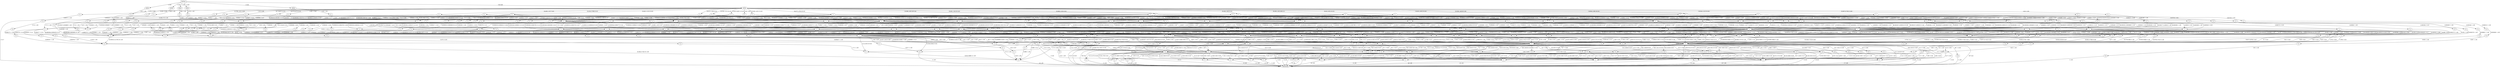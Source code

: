 digraph G {
  0 [label="T_1"];
  1 [label="T_1"];
  2 [label="T_1"];
  3 [label="T_1"];
  4 [label="T_1"];
  5 [label="T_1"];
  6 [label="T_1"];
  7 [label="T_1"];
  8 [label="T_1"];
  9 [label="T_1"];
  10 [label="T_1"];
  11 [label="T_1"];
  12 [label="T_1"];
  13 [label="T_1"];
  14 [label="T_1"];
  15 [label="T_1"];
  16 [label="T_1"];
  17 [label="T_1"];
  18 [label="T_1"];
  19 [label="T_1"];
  20 [label="T_1"];
  21 [label="T_1"];
  22 [label="T_1"];
  23 [label="T_1"];
  24 [label="T_1"];
  25 [label="T_1"];
  26 [label="T_1"];
  27 [label="T_1"];
  28 [label="T_1"];
  29 [label="T_1"];
  30 [label="T_1"];
  31 [label="T_1"];
  32 [label="T_1"];
  33 [label="T_2"];
  34 [label="T_2"];
  35 [label="T_2"];
  36 [label="T_2"];
  37 [label="T_2"];
  38 [label="T_2"];
  39 [label="T_2"];
  40 [label="T_2"];
  41 [label="T_2"];
  42 [label="T_2"];
  43 [label="T_2"];
  44 [label="T_2"];
  45 [label="T_2"];
  46 [label="T_2"];
  47 [label="T_2"];
  48 [label="T_2"];
  49 [label="T_2"];
  50 [label="T_2"];
  51 [label="T_2"];
  52 [label="T_2"];
  53 [label="T_2"];
  54 [label="T_2"];
  55 [label="T_2"];
  56 [label="T_2"];
  57 [label="T_2"];
  58 [label="T_2"];
  59 [label="T_2"];
  60 [label="T_2"];
  61 [label="T_2"];
  62 [label="T_2"];
  63 [label="T_2"];
  64 [label="T_2"];
  65 [label="T_2"];
  66 [label="T_2"];
  67 [label="T_2"];
  68 [label="T_2"];
  69 [label="T_2"];
  70 [label="T_2"];
  71 [label="T_2"];
  72 [label="T_2"];
  73 [label="T_2"];
  74 [label="T_2"];
  75 [label="T_2"];
  76 [label="T_2"];
  77 [label="T_2"];
  78 [label="T_2"];
  79 [label="T_2"];
  80 [label="T_2"];
  81 [label="T_2"];
  82 [label="T_2"];
  83 [label="T_2"];
  84 [label="T_2"];
  85 [label="T_2"];
  86 [label="T_2"];
  87 [label="T_2"];
  88 [label="T_2"];
  89 [label="T_2"];
  90 [label="T_2"];
  91 [label="T_2"];
  92 [label="T_2"];
  93 [label="T_2"];
  94 [label="T_3"];
  95 [label="T_3"];
  96 [label="T_3"];
  97 [label="T_3"];
  98 [label="T_3"];
  99 [label="T_3"];
  100 [label="T_3"];
  101 [label="T_3"];
  102 [label="T_3"];
  103 [label="T_3"];
  104 [label="T_3"];
  105 [label="T_3"];
  106 [label="T_3"];
  107 [label="T_3"];
  108 [label="T_3"];
  109 [label="T_3"];
  110 [label="T_3"];
  111 [label="T_3"];
  112 [label="T_3"];
  113 [label="T_3"];
  114 [label="T_3"];
  115 [label="T_3"];
  116 [label="T_3"];
  117 [label="T_3"];
  118 [label="T_3"];
  119 [label="T_3"];
  120 [label="T_3"];
  121 [label="T_3"];
  122 [label="T_3"];
  123 [label="T_3"];
  124 [label="T_3"];
  125 [label="T_3"];
  126 [label="T_3"];
  127 [label="T_3"];
  128 [label="T_3"];
  129 [label="T_3"];
  130 [label="T_3"];
  131 [label="T_3"];
  132 [label="T_3"];
  133 [label="T_3"];
  134 [label="T_3"];
  135 [label="T_3"];
  136 [label="T_3"];
  137 [label="T_3"];
  138 [label="T_3"];
  139 [label="T_3"];
  140 [label="T_3"];
  141 [label="T_3"];
  142 [label="T_3"];
  143 [label="T_3"];
  144 [label="T_3"];
  145 [label="T_3"];
  146 [label="T_3"];
  147 [label="T_3"];
  148 [label="T_4"];
  149 [label="T_4"];
  150 [label="T_4"];
  151 [label="T_4"];
  152 [label="T_4"];
  153 [label="T_4"];
  154 [label="T_4"];
  155 [label="T_4"];
  156 [label="T_4"];
  157 [label="T_4"];
  158 [label="T_4"];
  159 [label="T_4"];
  160 [label="T_4"];
  161 [label="T_4"];
  162 [label="T_4"];
  163 [label="T_4"];
  164 [label="T_4"];
  165 [label="T_4"];
  166 [label="T_4"];
  167 [label="T_4"];
  168 [label="T_4"];
  169 [label="T_4"];
  170 [label="T_4"];
  171 [label="T_4"];
  172 [label="T_4"];
  173 [label="T_4"];
  174 [label="T_4"];
  175 [label="T_4"];
  176 [label="T_4"];
  177 [label="T_4"];
  178 [label="T_4"];
  179 [label="T_4"];
  180 [label="T_4"];
  181 [label="T_4"];
  182 [label="T_4"];
  183 [label="T_4"];
  184 [label="T_4"];
  185 [label="T_4"];
  186 [label="T_4"];
  187 [label="T_4"];
  188 [label="T_4"];
  189 [label="T_4"];
  190 [label="T_4"];
  191 [label="T_4"];
  192 [label="T_4"];
  193 [label="T_4"];
  194 [label="T_4"];
  195 [label="T_4"];
  196 [label="T_4"];
  197 [label="T_5"];
  198 [label="T_5"];
  199 [label="T_5"];
  200 [label="T_5"];
  201 [label="T_5"];
  202 [label="T_5"];
  203 [label="T_5"];
  204 [label="T_5"];
  205 [label="T_5"];
  206 [label="T_5"];
  207 [label="T_5"];
  208 [label="T_5"];
  209 [label="T_5"];
  210 [label="T_5"];
  211 [label="T_5"];
  212 [label="T_5"];
  213 [label="T_5"];
  214 [label="T_5"];
  215 [label="T_5"];
  216 [label="T_5"];
  217 [label="T_5"];
  218 [label="T_6"];
  219 [label="T_6"];
  220 [label="T_6"];
  221 [label="T_6"];
  222 [label="T_6"];
  223 [label="T_6"];
  224 [label="T_6"];
  225 [label="T_6"];
  226 [label="T_6"];
  227 [label="T_6"];
  228 [label="T_6"];
  229 [label="T_6"];
  230 [label="T_6"];
  231 [label="T_6"];
  232 [label="T_6"];
  233 [label="T_6"];
  234 [label="T_6"];
  235 [label="T_6"];
  236 [label="T_6"];
  237 [label="T_6"];
  238 [label="T_6"];
  239 [label="T_6"];
  240 [label="T_6"];
  241 [label="T_6"];
  242 [label="T_6"];
  243 [label="T_6"];
  244 [label="T_6"];
  245 [label="T_6"];
  246 [label="T_6"];
  247 [label="T_6"];
  248 [label="T_6"];
  249 [label="T_6"];
  250 [label="T_6"];
  251 [label="T_6"];
  252 [label="T_6"];
  253 [label="T_6"];
  254 [label="T_6"];
  255 [label="T_6"];
  256 [label="T_6"];
  257 [label="T_6"];
  258 [label="T_6"];
  259 [label="T_6"];
  260 [label="T_6"];
  261 [label="T_6"];
  262 [label="T_6"];
  263 [label="T_7"];
  264 [label="T_7"];
  265 [label="T_7"];
  266 [label="T_7"];
  267 [label="T_7"];
  268 [label="T_7"];
  269 [label="T_7"];
  270 [label="T_7"];
  271 [label="T_7"];
  272 [label="T_7"];
  273 [label="T_7"];
  274 [label="T_7"];
  275 [label="T_7"];
  276 [label="T_7"];
  277 [label="T_7"];
  278 [label="T_7"];
  279 [label="T_7"];
  280 [label="T_7"];
  281 [label="T_7"];
  282 [label="T_7"];
  283 [label="T_7"];
  284 [label="T_7"];
  285 [label="T_7"];
  286 [label="T_7"];
  287 [label="T_7"];
  288 [label="T_7"];
  289 [label="T_7"];
  290 [label="T_7"];
  291 [label="T_7"];
  292 [label="T_7"];
  293 [label="T_7"];
  294 [label="initial"];
  295 [label="initial"];
  296 [label="initial"];
  297 [label="initial"];
  298 [label="initial"];
  299 [label="initial"];
  300 [label="TERMINAL",shape=diamond];
  301 [label="INITIAL",shape=box];
0->66 [label="0.000198 1 1.00"];
1->36 [label="0.000203 1 1.00"];
2->93 [label="0.000308 1 1.00"];
3->56 [label="0.00371 1 1.00"];
4->93 [label="0.00403 1 1.00"];
5->45 [label="0.00406 1 1.00"];
6->33 [label="0.00417 1 1.00"];
7->93 [label="0.00515 1 1.00"];
8->92 [label="0.00546 1 1.00"];
9->93 [label="0.0385 1 1.00"];
10->91 [label="0.199 1 1.00"];
11->266 [label="[2.46,2.7] 2 1.00"];
12->60 [label="0.00514 1 0.13"];
12->93 [label="[0.000196,0.00474] 7 0.88"];
13->72 [label="0.00472 1 0.50"];
13->39 [label="0.00738 1 0.50"];
14->88 [label="0.00437 1 0.17"];
14->91 [label="0.00674 1 0.17"];
14->93 [label="[0.00422,0.00501] 4 0.67"];
15->89 [label="0.00549 1 0.08"];
15->88 [label="0.00618 1 0.08"];
15->93 [label="[0.00028,0.109] 9 0.75"];
15->267 [label="3.44 1 0.08"];
16->74 [label="0.00334 1 0.14"];
16->92 [label="0.00541 1 0.14"];
16->53 [label="0.00547 1 0.14"];
16->93 [label="[0.000494,0.00478] 4 0.57"];
17->62 [label="0.000212 1 0.25"];
17->76 [label="0.000266 1 0.25"];
17->93 [label="0.00422 1 0.25"];
17->71 [label="0.00498 1 0.25"];
18->55 [label="0.00327 1 0.25"];
18->67 [label="0.00329 1 0.25"];
18->93 [label="0.00407 1 0.25"];
18->88 [label="0.00553 1 0.25"];
19->75 [label="0.0049 1 0.17"];
19->42 [label="0.00545 1 0.17"];
19->93 [label="[0.00419,0.00539] 2 0.33"];
19->220 [label="34.4 1 0.17"];
19->300 [label=" 1 0.17"];
20->92 [label="0.00323 1 0.08"];
20->83 [label="0.00431 1 0.08"];
20->91 [label="0.00505 1 0.08"];
20->88 [label="0.00549 1 0.08"];
20->80 [label="0.3 1 0.08"];
20->93 [label="[0.00327,0.00481] 8 0.62"];
21->88 [label="0.00372 1 0.10"];
21->90 [label="0.00436 1 0.10"];
21->89 [label="0.00449 1 0.10"];
21->44 [label="0.00621 1 0.10"];
21->92 [label="[0.00397,0.0042] 2 0.20"];
21->93 [label="[0.00388,0.00823] 4 0.40"];
22->76 [label="0.004 1 0.13"];
22->82 [label="0.00952 1 0.13"];
22->81 [label="0.0736 1 0.13"];
22->93 [label="[0.00419,0.00488] 2 0.25"];
22->91 [label="[0.00447,0.00458] 2 0.25"];
22->267 [label="2.69 1 0.13"];
23->86 [label="0.00317 1 0.04"];
23->71 [label="0.00415 1 0.04"];
23->80 [label="0.00442 1 0.04"];
23->83 [label="[0.00431,0.00593] 2 0.09"];
23->90 [label="[0.00584,0.00901] 2 0.09"];
23->73 [label="[0.00519,0.0372] 3 0.13"];
23->93 [label="[0.00377,0.0478] 13 0.57"];
24->89 [label="0.00329 1 0.06"];
24->76 [label="0.00348 1 0.06"];
24->75 [label="0.00486 1 0.06"];
24->84 [label="0.00615 1 0.06"];
24->79 [label="[0.00416,0.00709] 2 0.11"];
24->69 [label="[0.00703,0.0137] 2 0.11"];
24->93 [label="[0.000194,0.00665] 10 0.56"];
25->85 [label="0.00365 1 0.06"];
25->63 [label="0.00365 1 0.06"];
25->91 [label="0.004 1 0.06"];
25->88 [label="0.00401 1 0.06"];
25->58 [label="0.00554 1 0.06"];
25->92 [label="[0.00429,0.0992] 2 0.13"];
25->93 [label="[0.00358,0.00581] 9 0.56"];
26->72 [label="0.00385 1 0.07"];
26->67 [label="0.00393 1 0.07"];
26->75 [label="0.00537 1 0.07"];
26->91 [label="[0.00389,0.0351] 2 0.13"];
26->48 [label="[0.00549,0.0364] 2 0.13"];
26->93 [label="[0.00384,0.00513] 4 0.27"];
26->92 [label="[0.00407,0.0475] 4 0.27"];
27->92 [label="0.00345 1 0.06"];
27->78 [label="0.00379 1 0.06"];
27->90 [label="0.00445 1 0.06"];
27->75 [label="0.00452 1 0.06"];
27->61 [label="0.00488 1 0.06"];
27->89 [label="[0.00396,0.00654] 2 0.11"];
27->93 [label="[0.00022,0.00594] 10 0.56"];
27->264 [label="2.12 1 0.06"];
28->63 [label="0.00345 1 0.04"];
28->61 [label="0.00346 1 0.04"];
28->71 [label="0.00384 1 0.04"];
28->49 [label="0.00438 1 0.04"];
28->81 [label="0.00481 1 0.04"];
28->43 [label="0.00758 1 0.04"];
28->88 [label="[0.00364,0.0041] 2 0.09"];
28->93 [label="[0.00342,0.0633] 14 0.61"];
28->94 [label="0.000257 1 0.04"];
29->89 [label="0.000174 1 0.03"];
29->60 [label="0.00409 1 0.03"];
29->76 [label="0.00437 1 0.03"];
29->85 [label="0.00455 1 0.03"];
29->68 [label="0.103 1 0.03"];
29->83 [label="[0.00395,0.0045] 2 0.06"];
29->91 [label="[0.00428,0.00568] 2 0.06"];
29->92 [label="[0.00349,0.00452] 4 0.11"];
29->77 [label="[0.00395,0.0604] 5 0.14"];
29->93 [label="[0.000197,0.00668] 17 0.49"];
30->86 [label="0.00367 1 0.02"];
30->38 [label="0.00371 1 0.02"];
30->89 [label="0.00384 1 0.02"];
30->47 [label="0.0352 1 0.02"];
30->85 [label="[0.00367,0.0053] 2 0.03"];
30->74 [label="[0.00372,0.00404] 2 0.03"];
30->87 [label="[0.00364,0.00519] 3 0.05"];
30->78 [label="[0.00398,0.00522] 3 0.05"];
30->91 [label="[0.00416,0.00536] 3 0.05"];
30->92 [label="[0.00378,0.00556] 5 0.08"];
30->93 [label="[0.0034,0.348] 42 0.65"];
30->263 [label="2.91 1 0.02"];
31->60 [label="0.00344 1 0.01"];
31->86 [label="0.00346 1 0.01"];
31->71 [label="0.00355 1 0.01"];
31->88 [label="0.00375 1 0.01"];
31->35 [label="0.0039 1 0.01"];
31->80 [label="0.00396 1 0.01"];
31->75 [label="0.00402 1 0.01"];
31->89 [label="0.00422 1 0.01"];
31->66 [label="0.00468 1 0.01"];
31->47 [label="0.00471 1 0.01"];
31->64 [label="0.00871 1 0.01"];
31->87 [label="0.0341 1 0.01"];
31->73 [label="[0.00325,0.00413] 3 0.03"];
31->92 [label="[0.00308,0.00479] 4 0.04"];
31->91 [label="[0.00328,0.00533] 4 0.04"];
31->72 [label="[0.0037,0.00711] 6 0.06"];
31->93 [label="[0.00317,0.229] 74 0.70"];
31->218 [label="30.4 1 0.01"];
31->267 [label="[2.26,2.73] 2 0.02"];
32->37 [label="0.00378 1 0.00"];
32->54 [label="0.00408 1 0.00"];
32->71 [label="0.00409 1 0.00"];
32->68 [label="0.0041 1 0.00"];
32->86 [label="0.00423 1 0.00"];
32->76 [label="0.00428 1 0.00"];
32->62 [label="0.00429 1 0.00"];
32->57 [label="0.00454 1 0.00"];
32->81 [label="0.00501 1 0.00"];
32->59 [label="0.00511 1 0.00"];
32->85 [label="0.00569 1 0.00"];
32->80 [label="0.00587 1 0.00"];
32->64 [label="0.0365 1 0.00"];
32->82 [label="[0.0037,0.00456] 2 0.01"];
32->79 [label="[0.00394,0.0218] 2 0.01"];
32->60 [label="[0.00402,0.00404] 2 0.01"];
32->65 [label="[0.00417,0.0051] 2 0.01"];
32->61 [label="0.00446 2 0.01"];
32->49 [label="[0.00498,0.00534] 2 0.01"];
32->70 [label="[0.00636,0.159] 2 0.01"];
32->89 [label="[0.000138,0.00524] 3 0.01"];
32->83 [label="[0.00519,0.0398] 3 0.01"];
32->74 [label="[0.000179,0.00565] 4 0.01"];
32->84 [label="[0.00332,0.00695] 4 0.01"];
32->73 [label="[0.00344,0.00493] 4 0.01"];
32->88 [label="[0.00368,0.00574] 5 0.02"];
32->90 [label="[0.0035,0.0294] 9 0.03"];
32->92 [label="[0.00336,0.0102] 25 0.08"];
32->93 [label="[0.000168,0.13] 229 0.72"];
32->95 [label="0.000306 1 0.00"];
32->219 [label="32.4 1 0.00"];
32->265 [label="2.71 1 0.00"];
32->267 [label="[2.45,2.84] 3 0.01"];
33->98 [label="0.00025 1 1.00"];
34->114 [label="0.000263 1 1.00"];
35->101 [label="0.000281 1 1.00"];
36->116 [label="0.000299 1 1.00"];
37->145 [label="0.000308 1 1.00"];
38->147 [label="0.000308 1 1.00"];
39->107 [label="0.000315 1 1.00"];
40->115 [label="0.000319 1 1.00"];
41->114 [label="0.000331 1 1.00"];
42->146 [label="0.000337 1 1.00"];
43->113 [label="0.000403 1 1.00"];
44->108 [label="0.000548 1 1.00"];
45->99 [label="0.000605 1 1.00"];
46->115 [label="[0.000265,0.00042] 2 1.00"];
47->147 [label="[0.000277,0.0003] 2 1.00"];
48->123 [label="[0.000308,0.000327] 2 1.00"];
49->147 [label="[0.000291,0.000368] 3 1.00"];
50->114 [label="[0.000269,0.000506] 10 1.00"];
51->177 [label="0.000272 1 1.00"];
52->196 [label="0.348 1 1.00"];
53->224 [label="31.8 1 1.00"];
54->223 [label="33.6 1 1.00"];
55->221 [label="37.8 1 1.00"];
56->222 [label="37.9 1 1.00"];
57->293 [label="2.45 1 1.00"];
58->293 [label="2.71 1 1.00"];
59->269 [label="3.42 1 1.00"];
60->125 [label="0.000245 1 0.20"];
60->147 [label="[0.000255,0.351] 4 0.80"];
61->141 [label="0.000239 1 0.25"];
61->147 [label="[0.000222,0.000321] 3 0.75"];
62->128 [label="0.00017 1 0.50"];
62->146 [label="0.000311 1 0.50"];
63->147 [label="0.000261 1 0.50"];
63->146 [label="0.000294 1 0.50"];
64->134 [label="0.000264 1 0.50"];
64->135 [label="0.000481 1 0.50"];
65->146 [label="0.000272 1 0.50"];
65->144 [label="0.000282 1 0.50"];
66->124 [label="0.000274 1 0.50"];
66->146 [label="0.000438 1 0.50"];
67->119 [label="0.000296 1 0.50"];
67->111 [label="0.00031 1 0.50"];
68->125 [label="0.000321 1 0.50"];
68->120 [label="0.000332 1 0.50"];
69->140 [label="0.000342 1 0.50"];
69->146 [label="0.000653 1 0.50"];
70->135 [label="0.00037 1 0.50"];
70->147 [label="0.000399 1 0.50"];
71->136 [label="[0.00027,0.000424] 2 0.40"];
71->147 [label="[0.000257,0.000504] 3 0.60"];
72->147 [label="[0.000297,0.000309] 3 0.38"];
72->126 [label="[0.000264,0.000342] 5 0.63"];
73->131 [label="0.000296 1 0.10"];
73->146 [label="0.000524 1 0.10"];
73->147 [label="[0.000287,0.000551] 8 0.80"];
74->141 [label="0.000273 1 0.14"];
74->139 [label="0.000299 1 0.14"];
74->147 [label="[0.000221,0.00048] 5 0.71"];
75->136 [label="0.000326 1 0.20"];
75->143 [label="[0.000301,0.00032] 2 0.40"];
75->141 [label="[0.000324,0.000331] 2 0.40"];
76->140 [label="0.00033 1 0.20"];
76->131 [label="0.00049 1 0.20"];
76->147 [label="[0.000287,0.000526] 3 0.60"];
77->133 [label="0.000358 1 0.20"];
77->143 [label="0.000509 1 0.20"];
77->147 [label="[0.000341,0.922] 3 0.60"];
78->145 [label="0.000265 1 0.25"];
78->146 [label="0.000273 1 0.25"];
78->119 [label="[0.000326,0.000683] 2 0.50"];
79->141 [label="0.000283 1 0.25"];
79->131 [label="0.000449 1 0.25"];
79->147 [label="[0.000317,0.000588] 2 0.50"];
80->118 [label="0.000306 1 0.25"];
80->140 [label="0.000446 1 0.25"];
80->147 [label="[0.000293,0.000312] 2 0.50"];
81->129 [label="0.000275 1 0.33"];
81->141 [label="0.00029 1 0.33"];
81->147 [label="0.000324 1 0.33"];
82->146 [label="0.000283 1 0.33"];
82->144 [label="0.000387 1 0.33"];
82->147 [label="0.000524 1 0.33"];
83->100 [label="0.000278 1 0.13"];
83->125 [label="0.000316 1 0.13"];
83->141 [label="[0.000317,0.000323] 2 0.25"];
83->147 [label="[0.00025,0.000467] 4 0.50"];
84->146 [label="0.000289 1 0.20"];
84->143 [label="0.000371 1 0.20"];
84->124 [label="0.000432 1 0.20"];
84->147 [label="[0.000363,0.000492] 2 0.40"];
85->132 [label="0.000328 1 0.20"];
85->146 [label="0.000364 1 0.20"];
85->141 [label="0.000404 1 0.20"];
85->147 [label="[0.000247,0.00025] 2 0.40"];
86->145 [label="0.000215 1 0.25"];
86->147 [label="0.000263 1 0.25"];
86->121 [label="0.000284 1 0.25"];
86->127 [label="0.000285 1 0.25"];
87->106 [label="0.000284 1 0.25"];
87->146 [label="0.000289 1 0.25"];
87->125 [label="0.000299 1 0.25"];
87->147 [label="0.000325 1 0.25"];
88->137 [label="0.000223 1 0.07"];
88->134 [label="0.000283 1 0.07"];
88->142 [label="[0.000206,0.000282] 2 0.14"];
88->141 [label="[0.000266,0.000294] 2 0.14"];
88->146 [label="[0.000271,0.000393] 2 0.14"];
88->147 [label="[0.000269,0.000389] 6 0.43"];
89->139 [label="0.000238 1 0.09"];
89->137 [label="0.000301 1 0.09"];
89->146 [label="0.000305 1 0.09"];
89->140 [label="0.000651 1 0.09"];
89->136 [label="1.05 1 0.09"];
89->144 [label="[0.000273,0.000324] 2 0.18"];
89->147 [label="[0.000274,0.000376] 4 0.36"];
90->145 [label="0.000237 1 0.08"];
90->142 [label="0.000251 1 0.08"];
90->137 [label="0.000286 1 0.08"];
90->132 [label="0.000301 1 0.08"];
90->143 [label="0.000342 1 0.08"];
90->131 [label="0.000349 1 0.08"];
90->146 [label="0.000606 1 0.08"];
90->147 [label="[0.000254,0.00041] 6 0.46"];
91->139 [label="0.000309 1 0.06"];
91->120 [label="0.000368 1 0.06"];
91->136 [label="0.000419 1 0.06"];
91->142 [label="0.00055 1 0.06"];
91->128 [label="1.14 1 0.06"];
91->134 [label="[0.000265,0.000579] 2 0.12"];
91->146 [label="[0.000283,0.0215] 3 0.18"];
91->133 [label="[0.000302,0.000405] 3 0.18"];
91->147 [label="[0.00032,0.000594] 4 0.24"];
92->144 [label="0.000246 1 0.02"];
92->128 [label="0.000281 1 0.02"];
92->129 [label="0.000283 1 0.02"];
92->117 [label="0.000317 1 0.02"];
92->146 [label="0.00037 1 0.02"];
92->105 [label="0.000415 1 0.02"];
92->116 [label="0.0012 1 0.02"];
92->130 [label="[0.000232,0.000451] 2 0.04"];
92->134 [label="[0.000241,0.00041] 2 0.04"];
92->145 [label="[0.000205,0.892] 3 0.06"];
92->142 [label="[0.000315,0.000495] 4 0.08"];
92->138 [label="[0.000201,0.000363] 6 0.12"];
92->139 [label="[0.000259,0.000589] 6 0.12"];
92->137 [label="[0.000313,0.00075] 6 0.12"];
92->147 [label="[0.00024,0.000645] 14 0.28"];
93->128 [label="0.000263 1 0.00"];
93->97 [label="0.000281 1 0.00"];
93->102 [label="0.000285 1 0.00"];
93->112 [label="0.000296 1 0.00"];
93->121 [label="0.000525 1 0.00"];
93->103 [label="1.58 1 0.00"];
93->129 [label="[0.000262,0.000277] 2 0.00"];
93->116 [label="[0.000282,0.000332] 2 0.00"];
93->122 [label="[0.000325,0.000476] 2 0.00"];
93->117 [label="[0.000193,0.000291] 3 0.01"];
93->127 [label="[0.000284,0.000336] 3 0.01"];
93->118 [label="[0.000294,0.000377] 3 0.01"];
93->139 [label="[0.893,1.19] 3 0.01"];
93->132 [label="[0.000292,0.000412] 4 0.01"];
93->125 [label="[0.000248,0.000338] 5 0.01"];
93->136 [label="[0.000252,0.000373] 5 0.01"];
93->131 [label="[0.000277,0.000402] 5 0.01"];
93->140 [label="[0.000264,0.000412] 6 0.01"];
93->130 [label="[0.000274,0.000449] 7 0.01"];
93->144 [label="[0.000212,0.000834] 8 0.02"];
93->143 [label="[0.000269,0.000377] 8 0.02"];
93->135 [label="[0.000246,0.000801] 10 0.02"];
93->145 [label="[0.000215,0.000798] 11 0.02"];
93->134 [label="[0.000282,0.000537] 14 0.03"];
93->142 [label="[0.000246,0.000682] 18 0.04"];
93->141 [label="[0.000204,0.000496] 20 0.04"];
93->146 [label="[0.0002,1.17] 89 0.19"];
93->147 [label="[0.000239,0.292] 224 0.48"];
93->225 [label="[31.5,34.8] 3 0.01"];
93->268 [label="3.01 1 0.00"];
93->270 [label="3.38 1 0.00"];
93->293 [label="[2.34,4.09] 5 0.01"];
94->51 [label="0.00394 1 1.00"];
95->52 [label="0.00637 1 1.00"];
96->161 [label="0.000291 1 1.00"];
97->196 [label="0.000294 1 1.00"];
98->170 [label="0.000302 1 1.00"];
99->193 [label="0.000311 1 1.00"];
100->196 [label="0.000319 1 1.00"];
101->196 [label="0.000376 1 1.00"];
102->196 [label="0.000388 1 1.00"];
103->194 [label="0.000424 1 1.00"];
104->181 [label="0.000447 1 1.00"];
105->184 [label="0.000526 1 1.00"];
106->172 [label="0.000576 1 1.00"];
107->153 [label="0.000588 1 1.00"];
108->152 [label="0.000601 1 1.00"];
109->161 [label="0.000762 1 1.00"];
110->161 [label="0.229 1 1.00"];
111->163 [label="0.316 1 1.00"];
112->196 [label="0.339 1 1.00"];
113->176 [label="0.405 1 1.00"];
114->161 [label="[0.000312,0.376] 19 1.00"];
115->151 [label="0.000665 1 0.13"];
115->181 [label="[0.000336,0.0308] 7 0.88"];
116->165 [label="0.373 1 0.20"];
116->181 [label="[0.357,2.02] 4 0.80"];
117->193 [label="0.000346 1 0.25"];
117->196 [label="[0.000491,0.385] 3 0.75"];
118->166 [label="0.386 1 0.25"];
118->196 [label="[0.000321,0.00051] 3 0.75"];
119->178 [label="0.000369 1 0.33"];
119->192 [label="[0.000329,0.000368] 2 0.67"];
120->196 [label="0.000341 1 0.50"];
120->150 [label="0.287 1 0.50"];
121->157 [label="0.000391 1 0.50"];
121->196 [label="0.000643 1 0.50"];
122->196 [label="0.000427 1 0.50"];
122->193 [label="0.000441 1 0.50"];
123->176 [label="0.000467 1 0.50"];
123->196 [label="0.000647 1 0.50"];
124->180 [label="0.000599 1 0.50"];
124->187 [label="0.488 1 0.50"];
125->178 [label="0.000382 1 0.11"];
125->194 [label="[0.000314,0.000324] 2 0.22"];
125->196 [label="[0.000284,0.0949] 6 0.67"];
126->171 [label="0.000396 1 0.20"];
126->175 [label="[0.00031,0.000373] 2 0.40"];
126->196 [label="[0.000327,0.000772] 2 0.40"];
127->182 [label="0.00029 1 0.25"];
127->188 [label="0.000368 1 0.25"];
127->196 [label="[0.000327,0.000364] 2 0.50"];
128->193 [label="0.000313 1 0.25"];
128->184 [label="0.000343 1 0.25"];
128->196 [label="[0.228,0.297] 2 0.50"];
129->180 [label="0.000418 1 0.25"];
129->167 [label="0.000542 1 0.25"];
129->196 [label="[0.0199,0.329] 2 0.50"];
130->169 [label="0.00027 1 0.11"];
130->193 [label="0.000343 1 0.11"];
130->195 [label="[0.00029,0.000429] 2 0.22"];
130->196 [label="[0.000455,0.338] 5 0.56"];
131->193 [label="0.000435 1 0.11"];
131->194 [label="0.000721 1 0.11"];
131->177 [label="0.221 1 0.11"];
131->196 [label="[0.000309,0.452] 6 0.67"];
132->184 [label="0.000305 1 0.17"];
132->183 [label="0.000385 1 0.17"];
132->187 [label="0.000429 1 0.17"];
132->196 [label="[0.000332,0.102] 3 0.50"];
133->184 [label="0.000433 1 0.25"];
133->162 [label="0.000467 1 0.25"];
133->196 [label="0.000622 1 0.25"];
133->171 [label="0.0203 1 0.25"];
134->191 [label="0.000276 1 0.05"];
134->195 [label="[0.000326,0.000423] 2 0.10"];
134->182 [label="[0.000373,0.299] 2 0.10"];
134->193 [label="[0.000271,0.000489] 5 0.25"];
134->196 [label="[0.000291,0.412] 10 0.50"];
135->189 [label="0.000327 1 0.08"];
135->177 [label="0.021 1 0.08"];
135->148 [label="0.0247 1 0.08"];
135->193 [label="[0.000347,0.0232] 4 0.33"];
135->196 [label="[0.000357,0.261] 5 0.42"];
136->183 [label="0.000367 1 0.10"];
136->194 [label="0.338 1 0.10"];
136->182 [label="0.346 1 0.10"];
136->190 [label="0.443 1 0.10"];
136->196 [label="[0.000372,0.31] 6 0.60"];
137->182 [label="0.000284 1 0.11"];
137->186 [label="0.000338 1 0.11"];
137->195 [label="0.000414 1 0.11"];
137->160 [label="0.358 1 0.11"];
137->196 [label="[0.000343,0.395] 5 0.56"];
138->186 [label="0.00016 1 0.17"];
138->155 [label="0.000441 1 0.17"];
138->173 [label="0.0166 1 0.17"];
138->182 [label="0.268 1 0.17"];
138->196 [label="[0.000477,0.0181] 2 0.33"];
139->160 [label="0.000324 1 0.08"];
139->190 [label="0.000416 1 0.08"];
139->169 [label="0.48 1 0.08"];
139->194 [label="[0.000325,0.000333] 2 0.17"];
139->186 [label="[0.000338,0.000386] 3 0.25"];
139->196 [label="[0.000323,0.000431] 4 0.33"];
140->185 [label="0.000298 1 0.10"];
140->180 [label="0.00035 1 0.10"];
140->184 [label="0.000352 1 0.10"];
140->177 [label="0.329 1 0.10"];
140->166 [label="0.387 1 0.10"];
140->196 [label="[0.000395,0.278] 5 0.50"];
141->190 [label="0.000328 1 0.03"];
141->168 [label="0.0184 1 0.03"];
141->157 [label="0.191 1 0.03"];
141->182 [label="0.292 1 0.03"];
141->189 [label="[0.000329,0.0246] 2 0.06"];
141->174 [label="[0.000375,0.000534] 2 0.06"];
141->195 [label="[0.000328,0.319] 5 0.16"];
141->196 [label="[0.000326,0.545] 18 0.58"];
142->180 [label="0.00048 1 0.04"];
142->182 [label="0.000532 1 0.04"];
142->189 [label="0.000786 1 0.04"];
142->183 [label="0.187 1 0.04"];
142->169 [label="0.301 1 0.04"];
142->194 [label="[0.000387,0.000539] 2 0.08"];
142->193 [label="[0.000281,0.000293] 3 0.12"];
142->196 [label="[0.000312,0.461] 16 0.62"];
143->193 [label="0.000269 1 0.08"];
143->158 [label="0.000396 1 0.08"];
143->194 [label="0.000513 1 0.08"];
143->159 [label="0.000594 1 0.08"];
143->179 [label="0.0212 1 0.08"];
143->189 [label="0.0256 1 0.08"];
143->184 [label="[0.000567,0.37] 2 0.15"];
143->196 [label="[0.000357,0.000664] 5 0.38"];
144->189 [label="0.000353 1 0.08"];
144->193 [label="0.000414 1 0.08"];
144->191 [label="0.000638 1 0.08"];
144->160 [label="0.000661 1 0.08"];
144->182 [label="0.0175 1 0.08"];
144->190 [label="[0.000395,0.00062] 2 0.15"];
144->183 [label="[0.000431,0.364] 2 0.15"];
144->196 [label="[0.000415,0.499] 4 0.31"];
145->185 [label="0.000327 1 0.06"];
145->187 [label="0.000355 1 0.06"];
145->178 [label="0.00037 1 0.06"];
145->193 [label="0.000445 1 0.06"];
145->183 [label="0.0203 1 0.06"];
145->180 [label="0.282 1 0.06"];
145->184 [label="0.372 1 0.06"];
145->166 [label="[0.000332,0.000435] 2 0.11"];
145->196 [label="[0.000316,0.000862] 9 0.50"];
146->154 [label="0.000507 1 0.01"];
146->185 [label="0.000546 1 0.01"];
146->183 [label="0.00059 1 0.01"];
146->184 [label="0.0194 1 0.01"];
146->191 [label="0.0203 1 0.01"];
146->190 [label="0.251 1 0.01"];
146->172 [label="0.252 1 0.01"];
146->178 [label="0.258 1 0.01"];
146->192 [label="0.277 1 0.01"];
146->189 [label="0.326 1 0.01"];
146->166 [label="0.343 1 0.01"];
146->157 [label="0.397 1 0.01"];
146->170 [label="0.969 1 0.01"];
146->156 [label="[0.000438,0.000486] 2 0.02"];
146->167 [label="[0.000508,0.268] 2 0.02"];
146->182 [label="[0.00051,0.0224] 2 0.02"];
146->193 [label="[0.0194,0.372] 2 0.02"];
146->194 [label="[0.0202,0.37] 2 0.02"];
146->160 [label="[0.185,0.362] 2 0.02"];
146->177 [label="[0.288,0.399] 2 0.02"];
146->188 [label="[0.000558,0.000672] 3 0.03"];
146->180 [label="[0.0841,0.384] 3 0.03"];
146->196 [label="[0.000436,0.174] 71 0.65"];
146->227 [label="[31.8,33.9] 2 0.02"];
146->271 [label="[2.44,3.5] 3 0.03"];
147->180 [label="0.000355 1 0.00"];
147->169 [label="0.000362 1 0.00"];
147->184 [label="0.000374 1 0.00"];
147->160 [label="0.000374 1 0.00"];
147->149 [label="0.000395 1 0.00"];
147->164 [label="0.000399 1 0.00"];
147->173 [label="0.104 1 0.00"];
147->156 [label="0.364 1 0.00"];
147->192 [label="0.452 1 0.00"];
147->167 [label="[0.000295,0.000777] 2 0.01"];
147->158 [label="[0.000338,0.0178] 2 0.01"];
147->159 [label="[0.000385,0.305] 2 0.01"];
147->191 [label="[0.000394,0.000402] 2 0.01"];
147->179 [label="[0.000415,0.323] 2 0.01"];
147->189 [label="[0.000474,0.000594] 2 0.01"];
147->166 [label="[0.000298,0.0213] 3 0.01"];
147->190 [label="[0.000301,0.000464] 3 0.01"];
147->185 [label="[0.000306,0.000368] 3 0.01"];
147->168 [label="[0.000318,0.000688] 3 0.01"];
147->195 [label="[0.000306,0.000544] 4 0.01"];
147->177 [label="[0.000404,0.178] 4 0.01"];
147->182 [label="[0.000345,0.44] 5 0.02"];
147->193 [label="[0.000296,0.0211] 7 0.02"];
147->183 [label="[0.000305,0.335] 7 0.02"];
147->188 [label="[0.000359,0.307] 7 0.02"];
147->194 [label="[0.000319,0.448] 8 0.03"];
147->196 [label="[0.000295,0.58] 238 0.76"];
147->226 [label="36.3 1 0.00"];
148->216 [label="0.000119 1 1.00"];
149->216 [label="0.000181 1 1.00"];
150->207 [label="0.634 1 1.00"];
151->215 [label="0.634 1 1.00"];
152->199 [label="0.659 1 1.00"];
153->201 [label="0.667 1 1.00"];
154->217 [label="0.67 1 1.00"];
155->206 [label="0.68 1 1.00"];
156->217 [label="[0.579,0.68] 3 1.00"];
157->217 [label="[0.596,0.684] 3 1.00"];
158->217 [label="[0.628,0.648] 3 1.00"];
159->217 [label="[0.679,0.701] 3 1.00"];
160->217 [label="[0.606,0.747] 6 1.00"];
161->205 [label="[0.594,0.745] 25 1.00"];
162->229 [label="28.5 1 1.00"];
163->233 [label="40.9 1 1.00"];
164->276 [label="2.53 1 1.00"];
165->276 [label="2.71 1 1.00"];
166->211 [label="0.636 1 0.13"];
166->217 [label="[0.632,0.78] 7 0.88"];
167->213 [label="0.646 1 0.20"];
167->217 [label="[0.578,0.682] 4 0.80"];
168->213 [label="0.000146 1 0.25"];
168->217 [label="[0.642,0.743] 3 0.75"];
169->216 [label="0.763 1 0.25"];
169->217 [label="[0.612,0.711] 3 0.75"];
170->217 [label="0.000247 1 0.50"];
170->197 [label="0.659 1 0.50"];
171->206 [label="0.621 1 0.50"];
171->217 [label="0.69 1 0.50"];
172->217 [label="0.63 1 0.50"];
172->198 [label="0.766 1 0.50"];
173->208 [label="0.647 1 0.50"];
173->233 [label="39.5 1 0.50"];
174->217 [label="0.661 1 0.50"];
174->209 [label="0.74 1 0.50"];
175->202 [label="0.673 1 0.50"];
175->217 [label="0.686 1 0.50"];
176->200 [label="0.702 1 0.50"];
176->245 [label="28.3 1 0.50"];
177->216 [label="[0.671,0.714] 2 0.20"];
177->217 [label="[0.602,0.706] 8 0.80"];
178->212 [label="0.601 2 0.50"];
178->217 [label="[0.651,0.814] 2 0.50"];
179->217 [label="[0.627,0.676] 2 0.67"];
179->228 [label="39.5 1 0.33"];
180->216 [label="[0.000119,0.722] 3 0.33"];
180->217 [label="[0.634,0.819] 6 0.67"];
181->215 [label="[0.000179,0.759] 14 0.93"];
181->272 [label="3.42 1 0.07"];
182->212 [label="0.655 1 0.06"];
182->216 [label="0.707 1 0.06"];
182->217 [label="[0.61,0.72] 14 0.88"];
183->215 [label="0.681 1 0.07"];
183->216 [label="[0.000259,0.646] 2 0.14"];
183->217 [label="[0.6,0.883] 11 0.79"];
184->216 [label="0.635 1 0.10"];
184->213 [label="0.692 1 0.10"];
184->217 [label="[0.548,0.723] 8 0.80"];
185->212 [label="0.62 1 0.17"];
185->216 [label="0.704 1 0.17"];
185->217 [label="[0.606,0.718] 4 0.67"];
186->216 [label="0.615 1 0.20"];
186->206 [label="0.685 1 0.20"];
186->217 [label="[0.587,0.632] 3 0.60"];
187->211 [label="0.639 1 0.33"];
187->217 [label="0.66 1 0.33"];
187->231 [label="31 1 0.33"];
188->212 [label="0.675 1 0.09"];
188->211 [label="0.766 1 0.09"];
188->216 [label="[0.664,0.762] 2 0.18"];
188->217 [label="[0.582,0.833] 7 0.64"];
189->213 [label="0.636 1 0.11"];
189->205 [label="0.665 1 0.11"];
189->216 [label="[0.631,0.728] 3 0.33"];
189->217 [label="[0.644,0.693] 4 0.44"];
190->211 [label="0.65 1 0.11"];
190->214 [label="0.67 1 0.11"];
190->216 [label="[0.673,0.712] 2 0.22"];
190->217 [label="[0.61,0.701] 5 0.56"];
191->216 [label="0.652 1 0.20"];
191->213 [label="0.681 1 0.20"];
191->212 [label="0.686 1 0.20"];
191->217 [label="[0.587,0.652] 2 0.40"];
192->207 [label="0.642 1 0.25"];
192->202 [label="0.65 1 0.25"];
192->216 [label="0.708 1 0.25"];
192->217 [label="0.73 1 0.25"];
193->211 [label="0.59 1 0.03"];
193->214 [label="0.683 1 0.03"];
193->215 [label="0.684 1 0.03"];
193->216 [label="[0.000201,0.745] 6 0.20"];
193->217 [label="[0.559,0.669] 21 0.70"];
194->204 [label="0.000196 1 0.05"];
194->211 [label="0.7 1 0.05"];
194->205 [label="0.73 1 0.05"];
194->216 [label="[0.000158,0.736] 7 0.35"];
194->217 [label="[0.557,0.702] 10 0.50"];
195->216 [label="0.637 1 0.07"];
195->209 [label="0.646 1 0.07"];
195->215 [label="0.727 1 0.07"];
195->217 [label="[0.606,0.75] 10 0.71"];
195->274 [label="3.19 1 0.07"];
196->210 [label="0.676 1 0.00"];
196->208 [label="0.706 1 0.00"];
196->204 [label="[0.559,0.634] 3 0.01"];
196->215 [label="[0.61,0.72] 4 0.01"];
196->212 [label="[0.000181,0.756] 6 0.01"];
196->213 [label="[0.608,0.69] 8 0.02"];
196->211 [label="[0.000276,0.703] 9 0.02"];
196->214 [label="[0.632,0.732] 9 0.02"];
196->216 [label="[0.000187,1.02] 70 0.16"];
196->217 [label="[0.567,0.864] 308 0.70"];
196->230 [label="29.1 1 0.00"];
196->232 [label="30.2 1 0.00"];
196->245 [label="[28.8,38.8] 10 0.02"];
196->273 [label="2.58 1 0.00"];
196->275 [label="2.65 1 0.00"];
196->276 [label="[2.5,4.03] 10 0.02"];
197->262 [label="27.1 1 1.00"];
198->254 [label="27.7 1 1.00"];
199->251 [label="44.8 1 1.00"];
200->236 [label="45 1 1.00"];
201->243 [label="103 1 1.00"];
202->262 [label="[27.8,32.6] 2 1.00"];
203->288 [label="2.44 1 1.00"];
204->300 [label=" 5 1.00"];
205->300 [label=" 42 1.00"];
206->256 [label="27.9 1 0.33"];
206->260 [label="[34.2,42.6] 2 0.67"];
207->262 [label="27.8 1 0.50"];
207->300 [label=" 1 0.50"];
208->262 [label="27.9 1 0.50"];
208->256 [label="41.9 1 0.50"];
209->262 [label="32.7 1 0.50"];
209->237 [label="44.2 1 0.50"];
210->292 [label="2.31 1 0.50"];
210->300 [label=" 1 0.50"];
211->247 [label="29.1 1 0.07"];
211->262 [label="[30,32.4] 4 0.27"];
211->300 [label=" 10 0.67"];
212->241 [label="[32.1,43.4] 2 0.17"];
212->262 [label="[31.9,34.9] 4 0.33"];
212->300 [label=" 6 0.50"];
213->249 [label="30.3 1 0.08"];
213->247 [label="33.1 1 0.08"];
213->262 [label="[29.9,35.7] 2 0.15"];
213->300 [label=" 9 0.69"];
214->247 [label="30.5 1 0.09"];
214->251 [label="31.5 1 0.09"];
214->250 [label="35.5 1 0.09"];
214->262 [label="[31.5,35.8] 5 0.45"];
214->300 [label=" 3 0.27"];
215->286 [label="2.32 1 0.03"];
215->291 [label="2.51 1 0.03"];
215->282 [label="3.94 1 0.03"];
215->284 [label="[2.48,2.54] 2 0.05"];
215->283 [label="[2.7,2.84] 2 0.05"];
215->290 [label="[2.79,3.66] 2 0.05"];
215->289 [label="[2.53,3.13] 3 0.08"];
215->292 [label="[2.35,3.34] 18 0.47"];
215->300 [label=" 8 0.21"];
216->258 [label="30.1 1 0.01"];
216->254 [label="31.3 1 0.01"];
216->249 [label="31.4 1 0.01"];
216->248 [label="32.5 1 0.01"];
216->247 [label="32.9 1 0.01"];
216->261 [label="33.7 1 0.01"];
216->242 [label="34.3 1 0.01"];
216->257 [label="[30.9,31.6] 2 0.02"];
216->253 [label="[31,40.1] 2 0.02"];
216->260 [label="[29.2,34.8] 3 0.03"];
216->259 [label="[29.3,39.1] 3 0.03"];
216->256 [label="[29,31.9] 4 0.04"];
216->262 [label="[28.9,41.1] 36 0.34"];
216->291 [label="2.42 1 0.01"];
216->279 [label="2.6 1 0.01"];
216->292 [label="[2.73,2.93] 2 0.02"];
216->300 [label=" 46 0.43"];
217->238 [label="29.9 1 0.00"];
217->242 [label="30.7 1 0.00"];
217->234 [label="41.2 1 0.00"];
217->251 [label="41.6 1 0.00"];
217->239 [label="41.7 1 0.00"];
217->235 [label="42.5 1 0.00"];
217->244 [label="46.7 1 0.00"];
217->246 [label="[28.5,29.5] 2 0.00"];
217->247 [label="[30,30.9] 2 0.00"];
217->240 [label="[31.1,40.1] 2 0.00"];
217->260 [label="[30,32.9] 3 0.01"];
217->249 [label="[30.5,39.3] 3 0.01"];
217->252 [label="[31.3,36.8] 3 0.01"];
217->253 [label="[28.1,34.1] 4 0.01"];
217->250 [label="[28.2,40.6] 4 0.01"];
217->256 [label="[28.2,40.9] 4 0.01"];
217->254 [label="[28.9,33.2] 4 0.01"];
217->255 [label="[29.3,33.6] 4 0.01"];
217->248 [label="[29.4,40.5] 4 0.01"];
217->259 [label="[30.7,38] 5 0.01"];
217->261 [label="[29.1,39.9] 6 0.01"];
217->258 [label="[31,39.8] 7 0.01"];
217->257 [label="[31.9,36.5] 10 0.02"];
217->262 [label="[28.1,40.6] 181 0.39"];
217->289 [label="2.64 1 0.00"];
217->288 [label="3.11 1 0.00"];
217->290 [label="3.18 1 0.00"];
217->291 [label="[2.53,2.84] 5 0.01"];
217->292 [label="[2.77,19.4] 8 0.02"];
217->300 [label=" 197 0.42"];
218->40 [label="0.00361 1 1.00"];
219->46 [label="0.00403 1 1.00"];
220->46 [label="0.00438 1 1.00"];
221->116 [label="0.000274 1 1.00"];
222->104 [label="0.000275 1 1.00"];
223->115 [label="0.000298 1 1.00"];
224->115 [label="0.000367 1 1.00"];
225->115 [label="[0.000346,0.91] 3 1.00"];
226->181 [label="0.000393 1 1.00"];
227->181 [label="[0.000696,0.428] 2 1.00"];
228->210 [label="0.66 1 1.00"];
229->215 [label="0.665 1 1.00"];
230->215 [label="0.71 1 1.00"];
231->215 [label="0.729 1 1.00"];
232->215 [label="0.751 1 1.00"];
233->215 [label="[0.594,0.647] 2 1.00"];
234->292 [label="2.2 1 1.00"];
235->292 [label="2.23 1 1.00"];
236->292 [label="2.3 1 1.00"];
237->287 [label="2.45 1 1.00"];
238->292 [label="3.03 1 1.00"];
239->287 [label="3.31 1 1.00"];
240->292 [label="[1.94,2.28] 2 1.00"];
241->291 [label="[2.19,2.21] 2 1.00"];
242->291 [label="[2.8,2.9] 2 1.00"];
243->300 [label=" 1 1.00"];
244->300 [label=" 1 1.00"];
245->203 [label="0.681 1 0.09"];
245->215 [label="[0.615,0.771] 10 0.91"];
246->288 [label="2.08 1 0.50"];
246->292 [label="2.86 1 0.50"];
247->291 [label="2.26 1 0.17"];
247->280 [label="2.75 1 0.17"];
247->292 [label="[2.39,3.06] 4 0.67"];
248->286 [label="2.34 1 0.20"];
248->285 [label="2.38 1 0.20"];
248->292 [label="[2.37,2.7] 3 0.60"];
249->282 [label="2.61 1 0.20"];
249->292 [label="[2.47,2.81] 3 0.60"];
249->300 [label=" 1 0.20"];
250->289 [label="2.87 1 0.20"];
250->292 [label="[2.14,3.73] 3 0.60"];
250->300 [label=" 1 0.20"];
251->290 [label="2.19 1 0.33"];
251->288 [label="3.27 1 0.33"];
251->300 [label=" 1 0.33"];
252->289 [label="2.51 1 0.33"];
252->291 [label="2.55 1 0.33"];
252->290 [label="2.59 1 0.33"];
253->287 [label="2.28 1 0.17"];
253->291 [label="2.54 1 0.17"];
253->292 [label="[2.26,2.57] 2 0.33"];
253->290 [label="[2.43,2.53] 2 0.33"];
254->291 [label="2.56 1 0.17"];
254->283 [label="2.56 1 0.17"];
254->286 [label="[2.35,6.03] 2 0.33"];
254->292 [label="[2.81,5.68] 2 0.33"];
255->291 [label="2.34 1 0.25"];
255->290 [label="2.52 1 0.25"];
255->292 [label="3.35 1 0.25"];
255->284 [label="3.56 1 0.25"];
256->290 [label="[2.35,2.56] 2 0.20"];
256->291 [label="[2.51,2.55] 2 0.20"];
256->292 [label="[2.47,3.8] 3 0.30"];
256->300 [label=" 3 0.30"];
257->291 [label="2.63 1 0.08"];
257->288 [label="3.47 1 0.08"];
257->290 [label="[2.7,2.85] 2 0.17"];
257->292 [label="[2.29,2.82] 4 0.33"];
257->300 [label=" 4 0.33"];
258->288 [label="2.32 1 0.13"];
258->292 [label="2.33 1 0.13"];
258->280 [label="2.42 1 0.13"];
258->291 [label="[2.59,2.63] 2 0.25"];
258->300 [label=" 3 0.38"];
259->290 [label="2.45 1 0.13"];
259->286 [label="2.48 1 0.13"];
259->289 [label="2.49 1 0.13"];
259->292 [label="[2.43,3.09] 3 0.38"];
259->300 [label=" 2 0.25"];
260->292 [label="2.27 1 0.13"];
260->278 [label="2.29 1 0.13"];
260->290 [label="2.55 1 0.13"];
260->281 [label="2.62 1 0.13"];
260->288 [label="2.85 1 0.13"];
260->300 [label=" 3 0.38"];
261->280 [label="2.51 1 0.14"];
261->288 [label="2.57 1 0.14"];
261->291 [label="3.07 1 0.14"];
261->290 [label="3.41 1 0.14"];
261->292 [label="[2.7,2.76] 2 0.29"];
261->300 [label=" 1 0.14"];
262->277 [label="2.32 1 0.00"];
262->280 [label="[2.21,2.5] 3 0.01"];
262->278 [label="[2.26,2.79] 3 0.01"];
262->279 [label="[2.2,2.57] 4 0.02"];
262->283 [label="[2.38,2.85] 4 0.02"];
262->282 [label="[2.4,2.65] 4 0.02"];
262->281 [label="[2.23,2.66] 5 0.02"];
262->284 [label="[2.4,2.92] 5 0.02"];
262->286 [label="[2.24,3.72] 6 0.03"];
262->285 [label="[2.3,3.14] 7 0.03"];
262->287 [label="[2.43,2.94] 8 0.03"];
262->288 [label="[2.11,3.75] 9 0.04"];
262->289 [label="[2.27,3.77] 12 0.05"];
262->290 [label="[2.16,3.85] 13 0.05"];
262->291 [label="[1.98,4.08] 24 0.10"];
262->292 [label="[2.12,3.78] 89 0.37"];
262->300 [label=" 41 0.17"];
263->41 [label="0.00382 1 1.00"];
264->50 [label="0.00438 1 1.00"];
265->34 [label="0.00439 1 1.00"];
266->50 [label="[0.00347,0.00499] 2 1.00"];
267->50 [label="[0.00343,0.00493] 7 1.00"];
268->114 [label="0.000351 1 1.00"];
269->114 [label="0.000663 1 1.00"];
270->114 [label="1.08 1 1.00"];
271->161 [label="[0.000412,4.61] 3 1.00"];
272->205 [label="0.59 1 1.00"];
273->204 [label="0.677 1 1.00"];
274->205 [label="0.699 1 1.00"];
275->205 [label="0.72 1 1.00"];
276->205 [label="[0.64,0.968] 12 1.00"];
277->300 [label=" 1 1.00"];
278->300 [label=" 4 1.00"];
279->300 [label=" 5 1.00"];
280->300 [label=" 6 1.00"];
281->300 [label=" 6 1.00"];
282->300 [label=" 6 1.00"];
283->300 [label=" 7 1.00"];
284->300 [label=" 8 1.00"];
285->300 [label=" 8 1.00"];
286->300 [label=" 11 1.00"];
287->300 [label=" 11 1.00"];
288->300 [label=" 17 1.00"];
289->300 [label=" 19 1.00"];
290->300 [label=" 28 1.00"];
291->300 [label=" 46 1.00"];
292->300 [label=" 157 1.00"];
293->96 [label="0.000276 1 0.14"];
293->109 [label="0.000305 1 0.14"];
293->110 [label="0.000377 1 0.14"];
293->114 [label="[0.000264,0.000433] 4 0.57"];
294->4 [label="0.378 1 1.00"];
295->10 [label="1.36 1 1.00"];
296->5 [label="1.38 1 1.00"];
297->7 [label="1.46 1 1.00"];
298->9 [label="1.96 1 1.00"];
299->1 [label="0.101 1 0.00"];
299->0 [label="0.36 1 0.00"];
299->2 [label="0.387 1 0.00"];
299->3 [label="0.731 1 0.00"];
299->6 [label="1.19 1 0.00"];
299->8 [label="2.48 1 0.00"];
299->13 [label="[0.597,0.735] 2 0.00"];
299->11 [label="[0.799,1.02] 2 0.00"];
299->17 [label="[0.383,1.23] 4 0.01"];
299->18 [label="[0.7,0.857] 4 0.01"];
299->19 [label="[0.373,0.87] 6 0.01"];
299->14 [label="[0.454,0.788] 6 0.01"];
299->16 [label="[0.403,1.15] 7 0.01"];
299->12 [label="[0.412,1.29] 8 0.01"];
299->22 [label="[0.458,1.94] 8 0.01"];
299->21 [label="[0.42,1.02] 10 0.01"];
299->15 [label="[0.436,1.45] 12 0.02"];
299->20 [label="[0.441,0.987] 13 0.02"];
299->26 [label="[0.802,1.13] 15 0.02"];
299->25 [label="[0.538,1.31] 16 0.02"];
299->27 [label="[0.577,1.78] 18 0.02"];
299->24 [label="[0.634,1.36] 18 0.02"];
299->23 [label="[0.455,1.85] 23 0.03"];
299->28 [label="[0.534,1.12] 23 0.03"];
299->29 [label="[0.461,1.24] 35 0.05"];
299->30 [label="[0.538,1.48] 65 0.09"];
299->31 [label="[0.503,1.33] 106 0.15"];
299->32 [label="[0.399,1.93] 319 0.44"];
301->298 [label=" 1 0.00"];
301->296 [label=" 1 0.00"];
301->294 [label=" 1 0.00"];
301->295 [label=" 1 0.00"];
301->297 [label=" 1 0.00"];
301->299 [label=" 726 0.99"];
}
